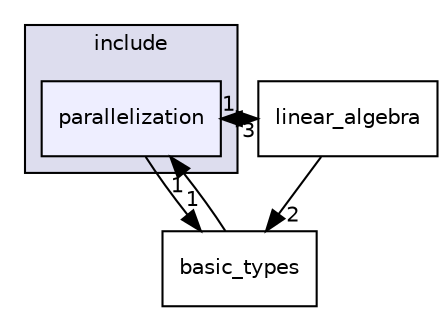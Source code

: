 digraph "Common/include/parallelization" {
  compound=true
  node [ fontsize="10", fontname="Helvetica"];
  edge [ labelfontsize="10", labelfontname="Helvetica"];
  subgraph clusterdir_92cb2900980f09bf257878861626e98f {
    graph [ bgcolor="#ddddee", pencolor="black", label="include" fontname="Helvetica", fontsize="10", URL="dir_92cb2900980f09bf257878861626e98f.html"]
  dir_853c2a0c087a74065753cfc8240c880a [shape=box, label="parallelization", style="filled", fillcolor="#eeeeff", pencolor="black", URL="dir_853c2a0c087a74065753cfc8240c880a.html"];
  }
  dir_cd1ad04c99373fb2e948caf5c2750b9f [shape=box label="basic_types" URL="dir_cd1ad04c99373fb2e948caf5c2750b9f.html"];
  dir_48b4bf65fafad66ec6a2ba67388b948d [shape=box label="linear_algebra" URL="dir_48b4bf65fafad66ec6a2ba67388b948d.html"];
  dir_853c2a0c087a74065753cfc8240c880a->dir_cd1ad04c99373fb2e948caf5c2750b9f [headlabel="1", labeldistance=1.5 headhref="dir_000014_000003.html"];
  dir_853c2a0c087a74065753cfc8240c880a->dir_48b4bf65fafad66ec6a2ba67388b948d [headlabel="1", labeldistance=1.5 headhref="dir_000014_000013.html"];
  dir_cd1ad04c99373fb2e948caf5c2750b9f->dir_853c2a0c087a74065753cfc8240c880a [headlabel="1", labeldistance=1.5 headhref="dir_000003_000014.html"];
  dir_48b4bf65fafad66ec6a2ba67388b948d->dir_853c2a0c087a74065753cfc8240c880a [headlabel="3", labeldistance=1.5 headhref="dir_000013_000014.html"];
  dir_48b4bf65fafad66ec6a2ba67388b948d->dir_cd1ad04c99373fb2e948caf5c2750b9f [headlabel="2", labeldistance=1.5 headhref="dir_000013_000003.html"];
}
